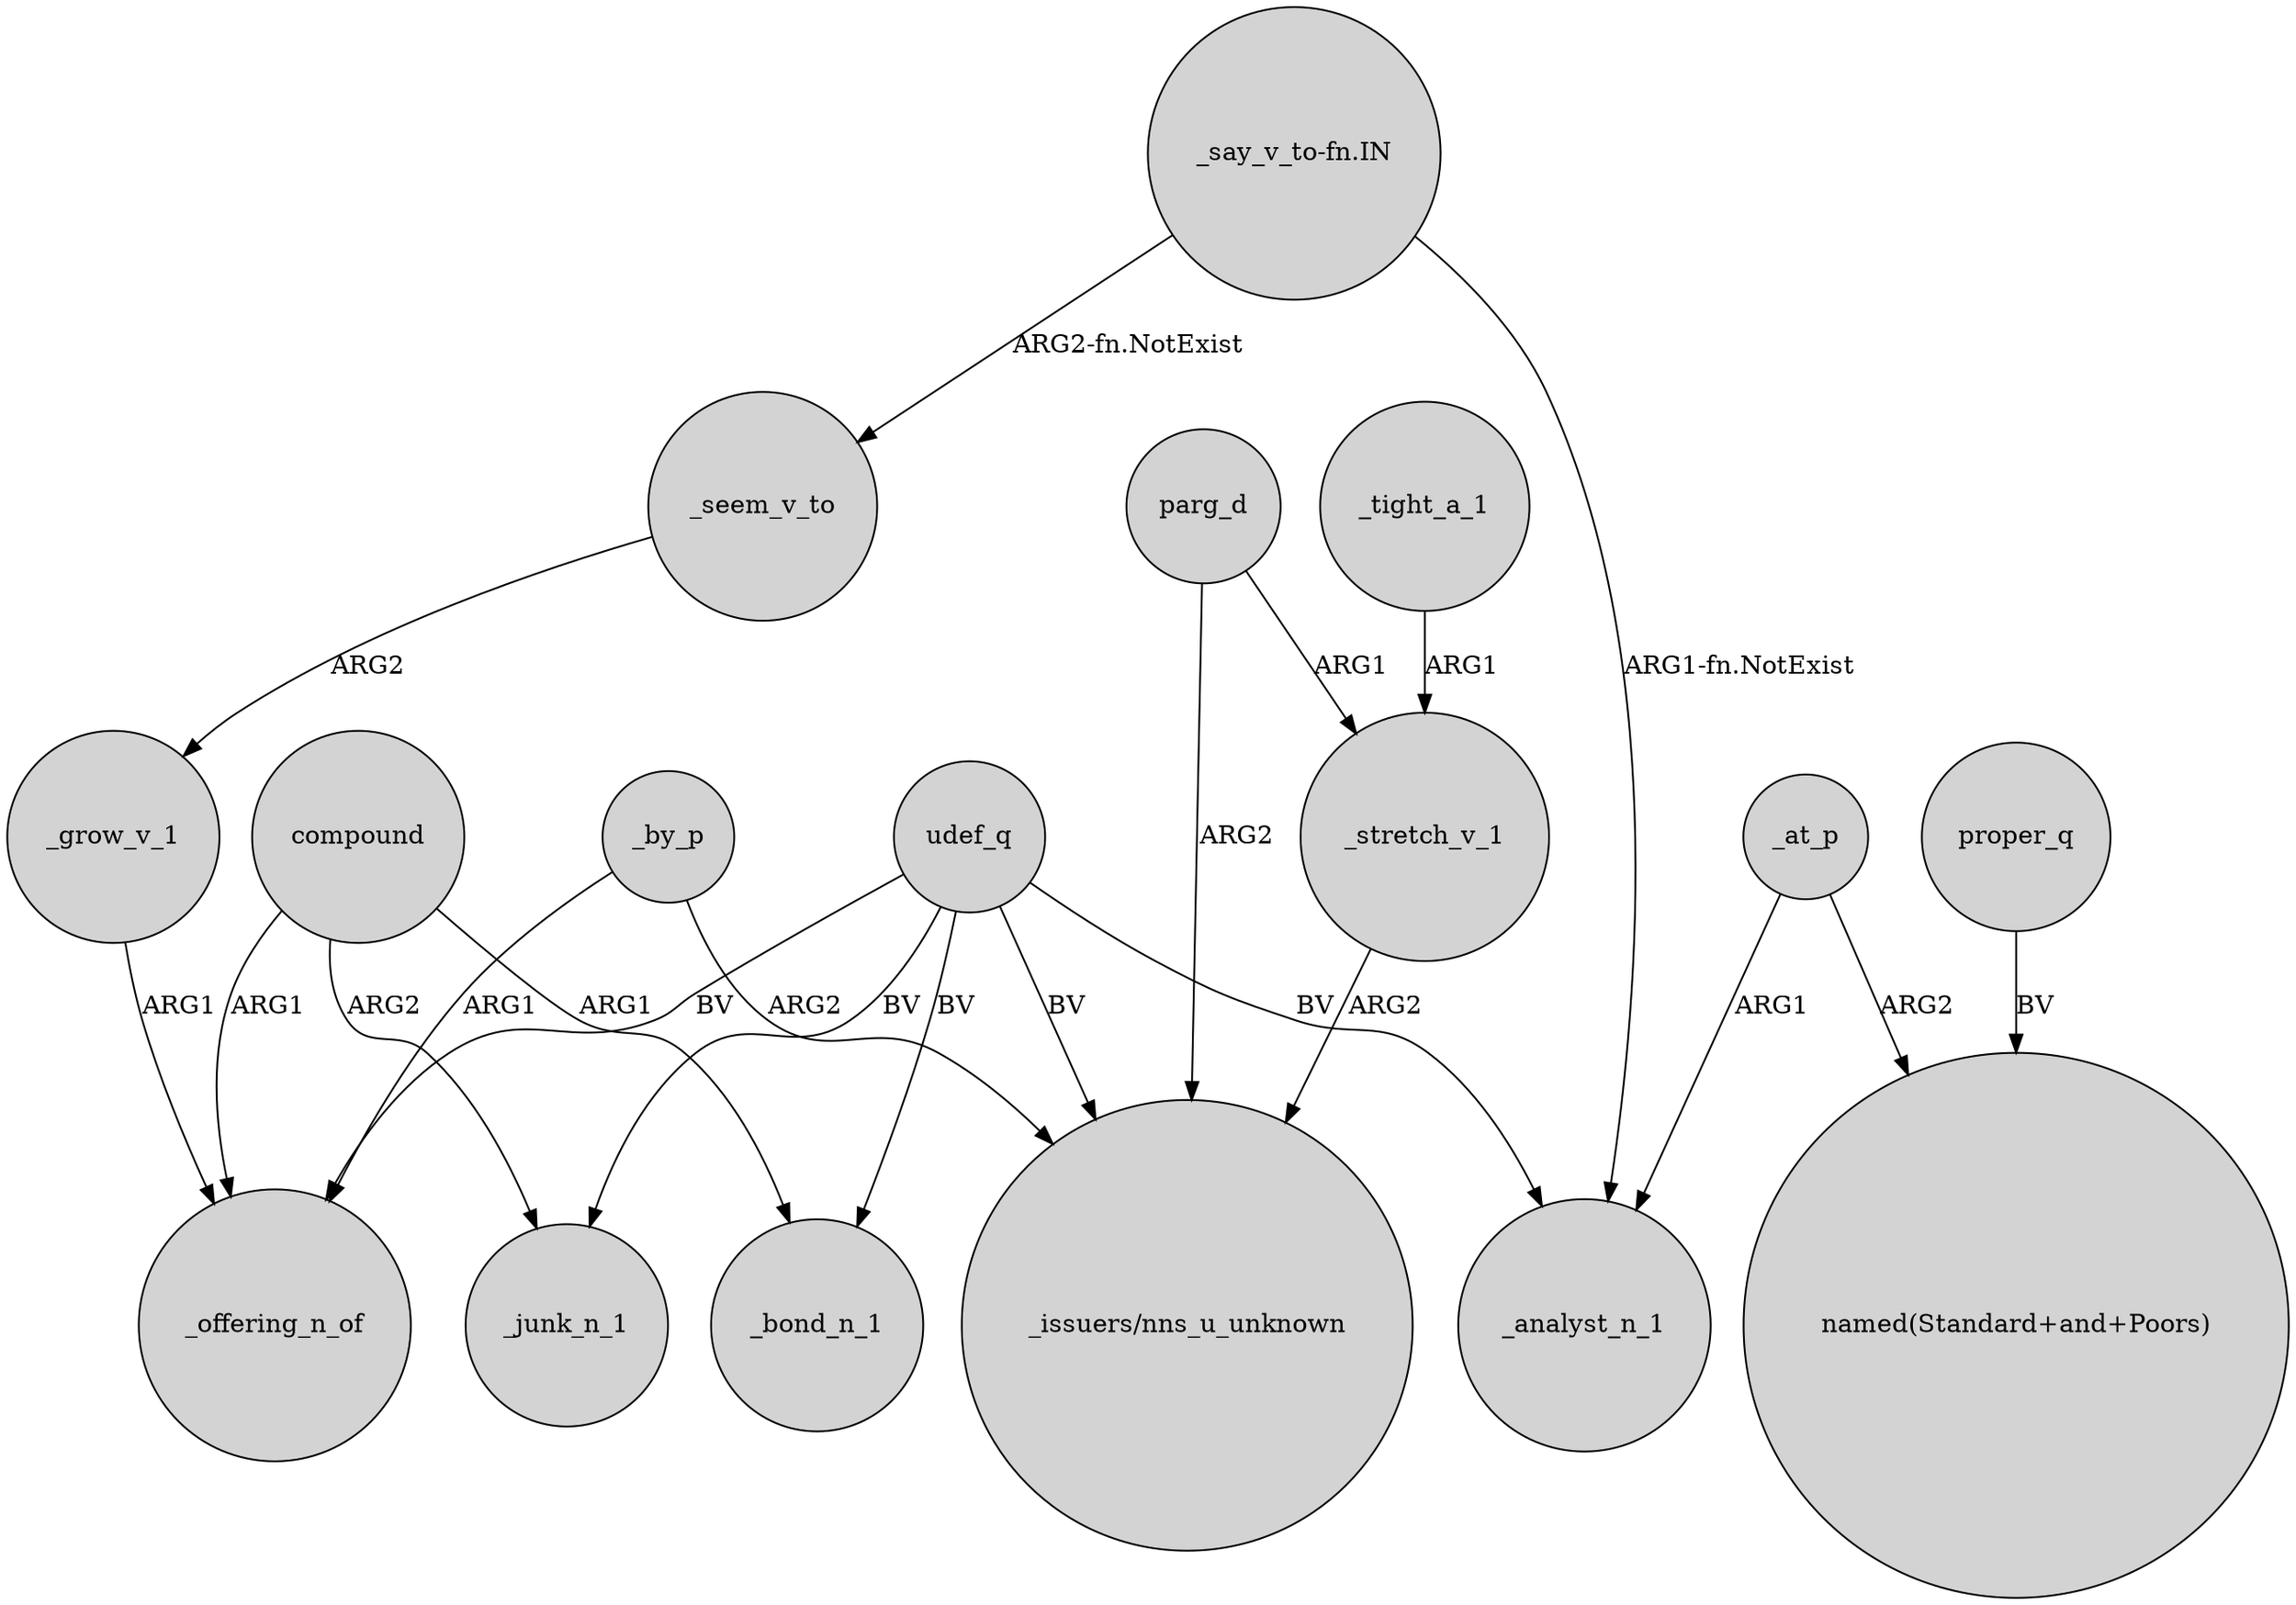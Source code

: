 digraph {
	node [shape=circle style=filled]
	_by_p -> _offering_n_of [label=ARG1]
	parg_d -> _stretch_v_1 [label=ARG1]
	_seem_v_to -> _grow_v_1 [label=ARG2]
	"_say_v_to-fn.IN" -> _analyst_n_1 [label="ARG1-fn.NotExist"]
	compound -> _bond_n_1 [label=ARG1]
	compound -> _junk_n_1 [label=ARG2]
	_by_p -> "_issuers/nns_u_unknown" [label=ARG2]
	udef_q -> "_issuers/nns_u_unknown" [label=BV]
	udef_q -> _junk_n_1 [label=BV]
	_at_p -> _analyst_n_1 [label=ARG1]
	udef_q -> _bond_n_1 [label=BV]
	udef_q -> _offering_n_of [label=BV]
	"_say_v_to-fn.IN" -> _seem_v_to [label="ARG2-fn.NotExist"]
	parg_d -> "_issuers/nns_u_unknown" [label=ARG2]
	_tight_a_1 -> _stretch_v_1 [label=ARG1]
	_stretch_v_1 -> "_issuers/nns_u_unknown" [label=ARG2]
	proper_q -> "named(Standard+and+Poors)" [label=BV]
	_grow_v_1 -> _offering_n_of [label=ARG1]
	udef_q -> _analyst_n_1 [label=BV]
	compound -> _offering_n_of [label=ARG1]
	_at_p -> "named(Standard+and+Poors)" [label=ARG2]
}

